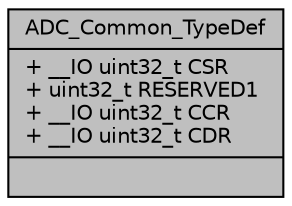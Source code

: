 digraph "ADC_Common_TypeDef"
{
 // LATEX_PDF_SIZE
  edge [fontname="Helvetica",fontsize="10",labelfontname="Helvetica",labelfontsize="10"];
  node [fontname="Helvetica",fontsize="10",shape=record];
  Node1 [label="{ADC_Common_TypeDef\n|+ __IO uint32_t CSR\l+ uint32_t RESERVED1\l+ __IO uint32_t CCR\l+ __IO uint32_t CDR\l|}",height=0.2,width=0.4,color="black", fillcolor="grey75", style="filled", fontcolor="black",tooltip=" "];
}
